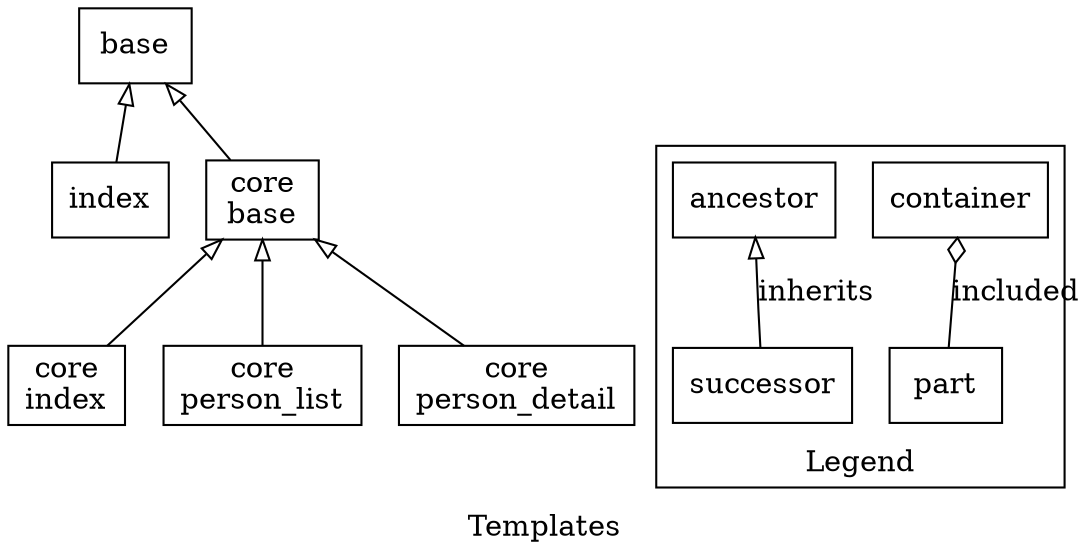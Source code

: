// dot -Tsvg -o templates.svg templates.dot

digraph templates {
 label = "Templates";
 rankdir = BT;
 node [shape = rectangle];
 index -> base [arrowhead = onormal];
 "core\nbase" -> base [arrowhead = onormal];
 "core\nindex" -> "core\nbase"  [arrowhead = onormal];
 "core\nperson_list" -> "core\nbase"  [arrowhead = onormal];
 "core\nperson_detail" -> "core\nbase"  [arrowhead = onormal];
 subgraph cluster0 {
  label = "Legend";
  part -> container [arrowhead = odiamond, label="included"];
  successor -> ancestor [arrowhead = onormal, label="inherits"];
 }
}
